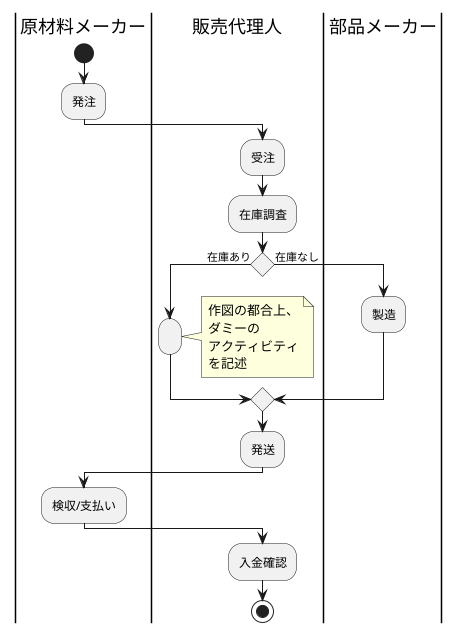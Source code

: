 @startuml 演習
|原材料メーカー|
|原材料メーカー|
|販売代理人|
|販売代理人|
|部品メーカー|
|部品メーカー|
|原材料メーカー|
start
:発注;
|販売代理人|
:受注;
:在庫調査;
if () then (在庫あり)
    : ;
note right
作図の都合上、
ダミーの
アクティビティ
を記述
end note
else (在庫なし)
|部品メーカー|
    :製造;
endif
|販売代理人|
:発送;
|原材料メーカー|
:検収/支払い;
|販売代理人|
:入金確認;
stop
@enduml
